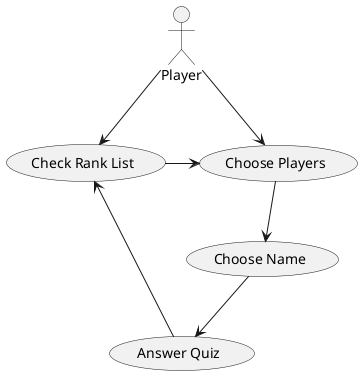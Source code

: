 @startuml

:Player:

Player --> (Choose Players)
Player --> (Check Rank List)
(Choose Players) --> (Choose Name)
(Choose Name) --> (Answer Quiz)
(Answer Quiz) --> (Check Rank List)
(Check Rank List) -> (Choose Players)
@enduml